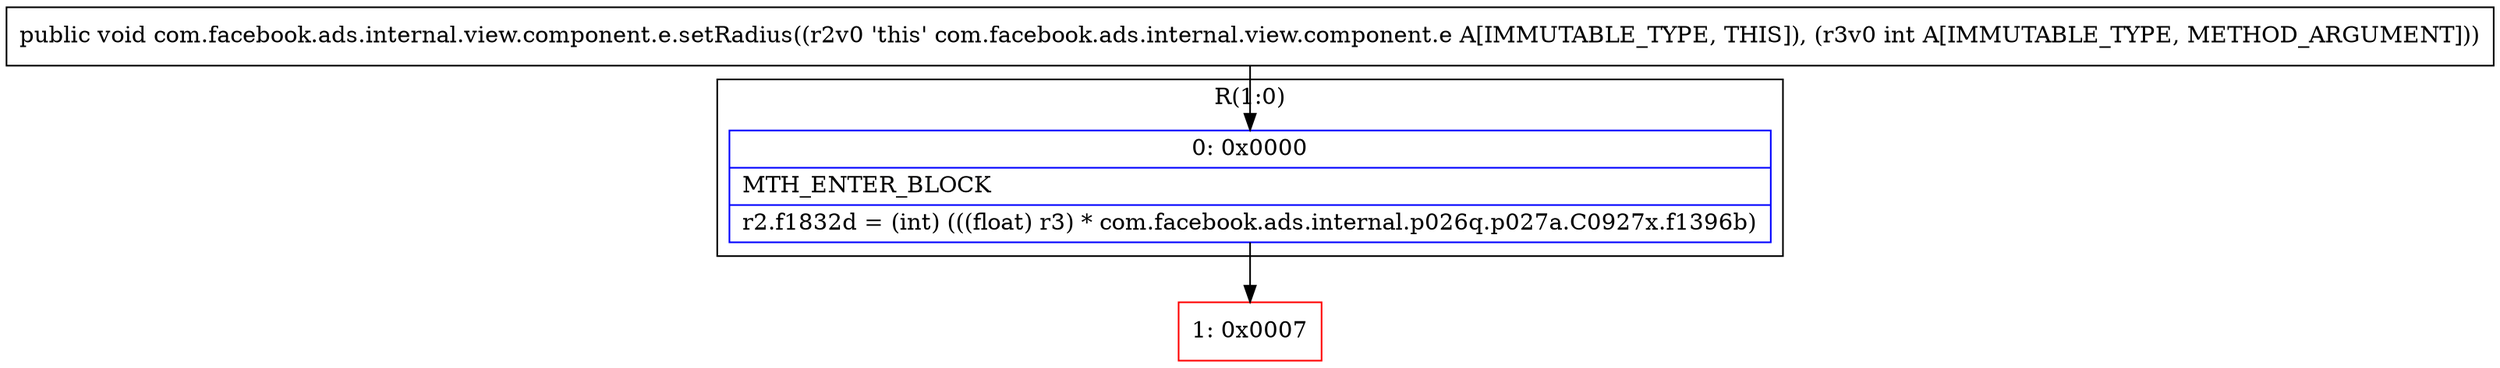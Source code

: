 digraph "CFG forcom.facebook.ads.internal.view.component.e.setRadius(I)V" {
subgraph cluster_Region_1623340529 {
label = "R(1:0)";
node [shape=record,color=blue];
Node_0 [shape=record,label="{0\:\ 0x0000|MTH_ENTER_BLOCK\l|r2.f1832d = (int) (((float) r3) * com.facebook.ads.internal.p026q.p027a.C0927x.f1396b)\l}"];
}
Node_1 [shape=record,color=red,label="{1\:\ 0x0007}"];
MethodNode[shape=record,label="{public void com.facebook.ads.internal.view.component.e.setRadius((r2v0 'this' com.facebook.ads.internal.view.component.e A[IMMUTABLE_TYPE, THIS]), (r3v0 int A[IMMUTABLE_TYPE, METHOD_ARGUMENT])) }"];
MethodNode -> Node_0;
Node_0 -> Node_1;
}


